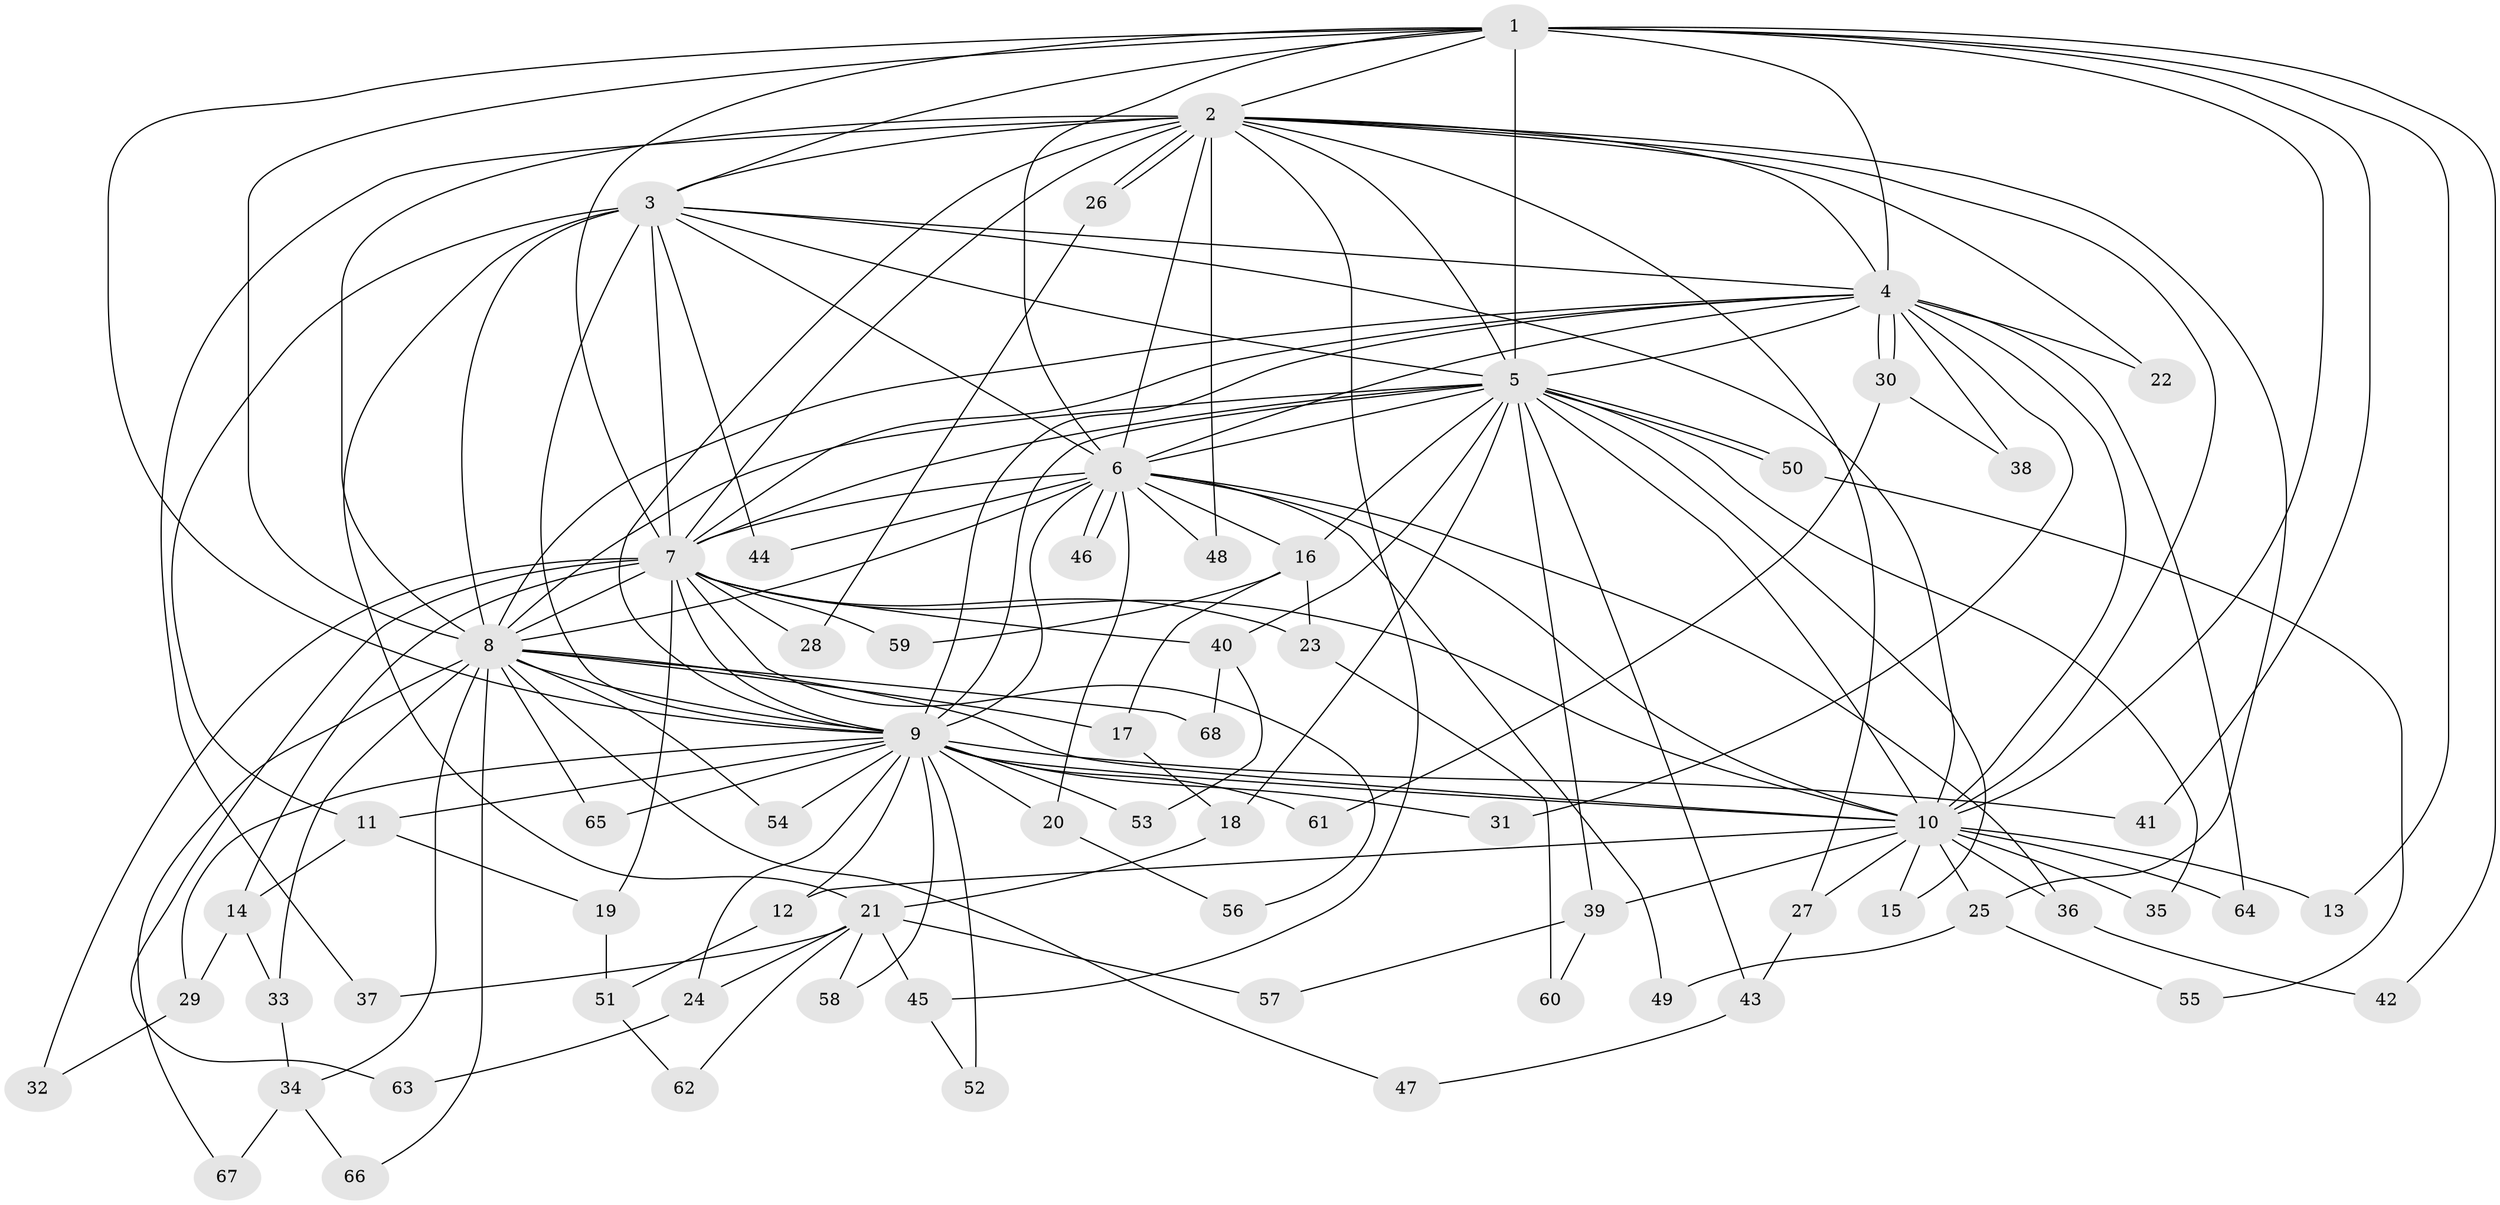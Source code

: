 // coarse degree distribution, {14: 0.037037037037037035, 12: 0.07407407407407407, 2: 0.4444444444444444, 1: 0.2962962962962963, 3: 0.1111111111111111, 11: 0.037037037037037035}
// Generated by graph-tools (version 1.1) at 2025/46/03/04/25 21:46:27]
// undirected, 68 vertices, 161 edges
graph export_dot {
graph [start="1"]
  node [color=gray90,style=filled];
  1;
  2;
  3;
  4;
  5;
  6;
  7;
  8;
  9;
  10;
  11;
  12;
  13;
  14;
  15;
  16;
  17;
  18;
  19;
  20;
  21;
  22;
  23;
  24;
  25;
  26;
  27;
  28;
  29;
  30;
  31;
  32;
  33;
  34;
  35;
  36;
  37;
  38;
  39;
  40;
  41;
  42;
  43;
  44;
  45;
  46;
  47;
  48;
  49;
  50;
  51;
  52;
  53;
  54;
  55;
  56;
  57;
  58;
  59;
  60;
  61;
  62;
  63;
  64;
  65;
  66;
  67;
  68;
  1 -- 2;
  1 -- 3;
  1 -- 4;
  1 -- 5;
  1 -- 6;
  1 -- 7;
  1 -- 8;
  1 -- 9;
  1 -- 10;
  1 -- 13;
  1 -- 41;
  1 -- 42;
  2 -- 3;
  2 -- 4;
  2 -- 5;
  2 -- 6;
  2 -- 7;
  2 -- 8;
  2 -- 9;
  2 -- 10;
  2 -- 22;
  2 -- 25;
  2 -- 26;
  2 -- 26;
  2 -- 27;
  2 -- 37;
  2 -- 45;
  2 -- 48;
  3 -- 4;
  3 -- 5;
  3 -- 6;
  3 -- 7;
  3 -- 8;
  3 -- 9;
  3 -- 10;
  3 -- 11;
  3 -- 21;
  3 -- 44;
  4 -- 5;
  4 -- 6;
  4 -- 7;
  4 -- 8;
  4 -- 9;
  4 -- 10;
  4 -- 22;
  4 -- 30;
  4 -- 30;
  4 -- 31;
  4 -- 38;
  4 -- 64;
  5 -- 6;
  5 -- 7;
  5 -- 8;
  5 -- 9;
  5 -- 10;
  5 -- 15;
  5 -- 16;
  5 -- 18;
  5 -- 35;
  5 -- 39;
  5 -- 40;
  5 -- 43;
  5 -- 50;
  5 -- 50;
  6 -- 7;
  6 -- 8;
  6 -- 9;
  6 -- 10;
  6 -- 16;
  6 -- 20;
  6 -- 36;
  6 -- 44;
  6 -- 46;
  6 -- 46;
  6 -- 48;
  6 -- 49;
  7 -- 8;
  7 -- 9;
  7 -- 10;
  7 -- 14;
  7 -- 19;
  7 -- 23;
  7 -- 28;
  7 -- 32;
  7 -- 40;
  7 -- 56;
  7 -- 59;
  7 -- 63;
  8 -- 9;
  8 -- 10;
  8 -- 17;
  8 -- 33;
  8 -- 34;
  8 -- 47;
  8 -- 54;
  8 -- 65;
  8 -- 66;
  8 -- 67;
  8 -- 68;
  9 -- 10;
  9 -- 11;
  9 -- 12;
  9 -- 20;
  9 -- 24;
  9 -- 29;
  9 -- 31;
  9 -- 41;
  9 -- 52;
  9 -- 53;
  9 -- 54;
  9 -- 58;
  9 -- 61;
  9 -- 65;
  10 -- 12;
  10 -- 13;
  10 -- 15;
  10 -- 25;
  10 -- 27;
  10 -- 35;
  10 -- 36;
  10 -- 39;
  10 -- 64;
  11 -- 14;
  11 -- 19;
  12 -- 51;
  14 -- 29;
  14 -- 33;
  16 -- 17;
  16 -- 23;
  16 -- 59;
  17 -- 18;
  18 -- 21;
  19 -- 51;
  20 -- 56;
  21 -- 24;
  21 -- 37;
  21 -- 45;
  21 -- 57;
  21 -- 58;
  21 -- 62;
  23 -- 60;
  24 -- 63;
  25 -- 49;
  25 -- 55;
  26 -- 28;
  27 -- 43;
  29 -- 32;
  30 -- 38;
  30 -- 61;
  33 -- 34;
  34 -- 66;
  34 -- 67;
  36 -- 42;
  39 -- 57;
  39 -- 60;
  40 -- 53;
  40 -- 68;
  43 -- 47;
  45 -- 52;
  50 -- 55;
  51 -- 62;
}
